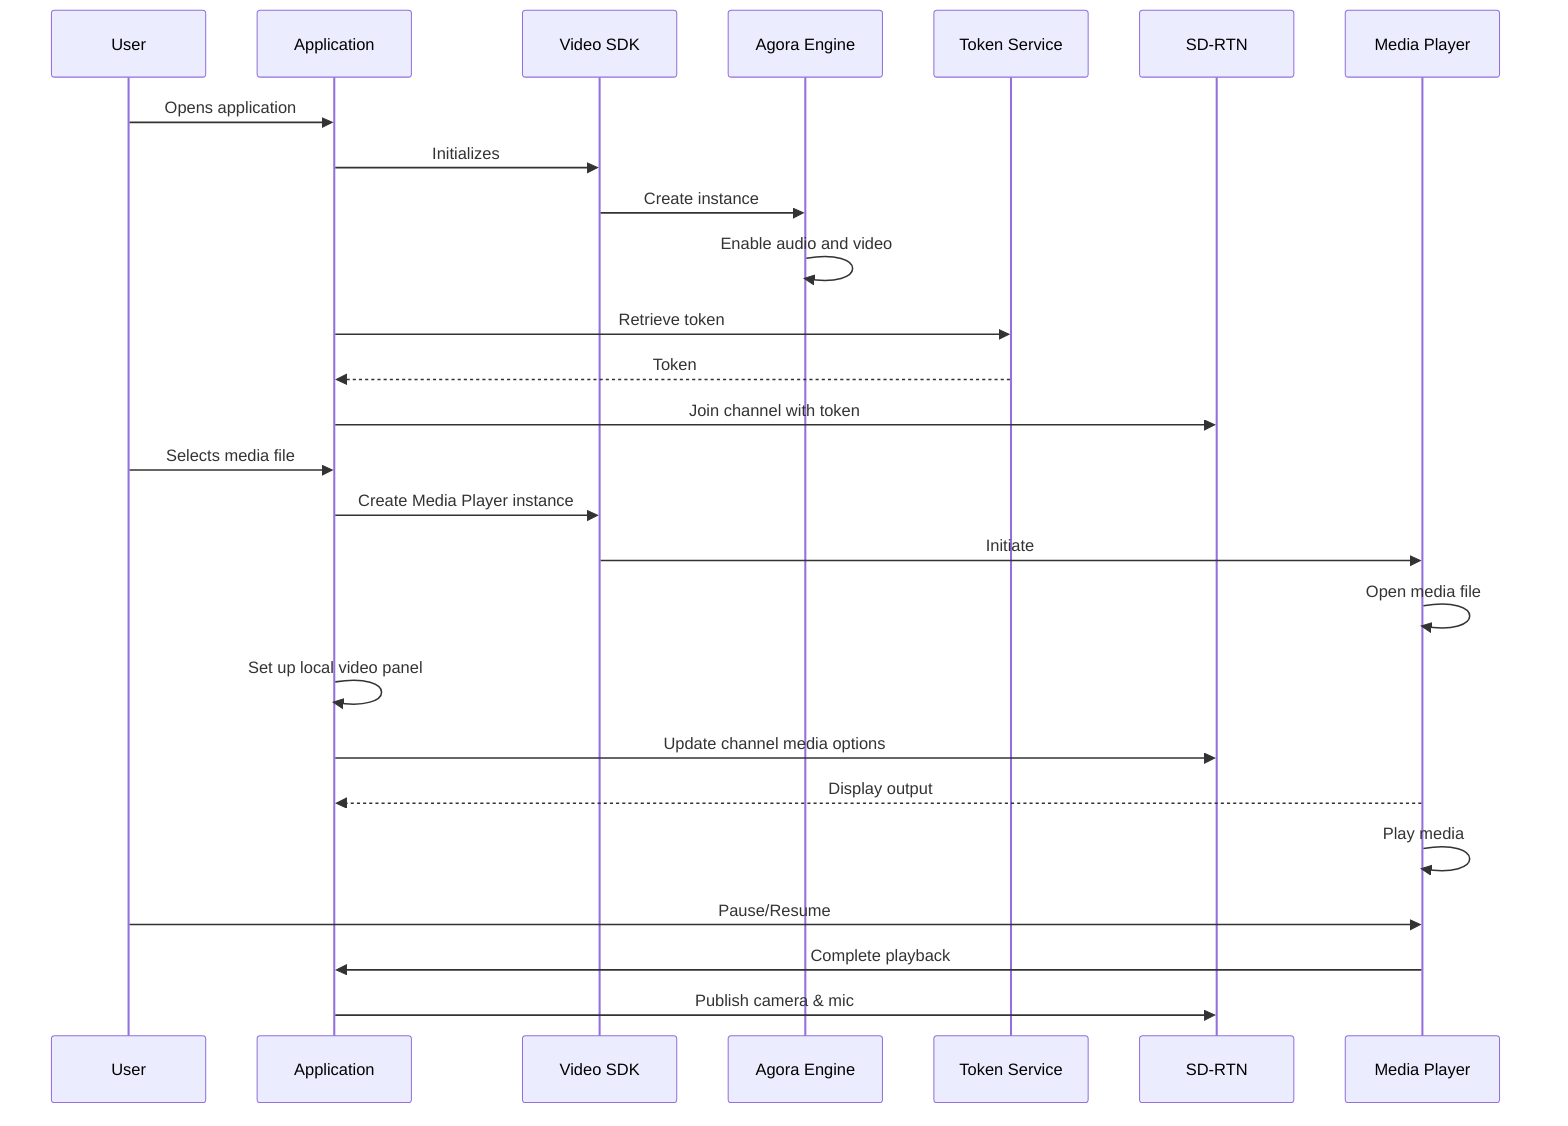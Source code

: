 sequenceDiagram
    participant User as User
    participant App as Application
    participant SDK as Video SDK
    participant Engine as Agora Engine
    participant TokenService as Token Service
    participant SDRTN as SD-RTN
    participant MediaPlayer as Media Player

    User->>App: Opens application
    App->>SDK: Initializes
    SDK->>Engine: Create instance
    Engine->>Engine: Enable audio and video

    App->>TokenService: Retrieve token
    TokenService-->>App: Token
    App->>SDRTN: Join channel with token

    User->>App: Selects media file
    App->>SDK: Create Media Player instance
    SDK->>MediaPlayer: Initiate
    MediaPlayer->>MediaPlayer: Open media file
    App->>App: Set up local video panel
    App->>SDRTN: Update channel media options
    MediaPlayer-->>App: Display output
    MediaPlayer->>MediaPlayer: Play media
    User->>MediaPlayer: Pause/Resume
    MediaPlayer->>App: Complete playback
    App->>SDRTN: Publish camera & mic